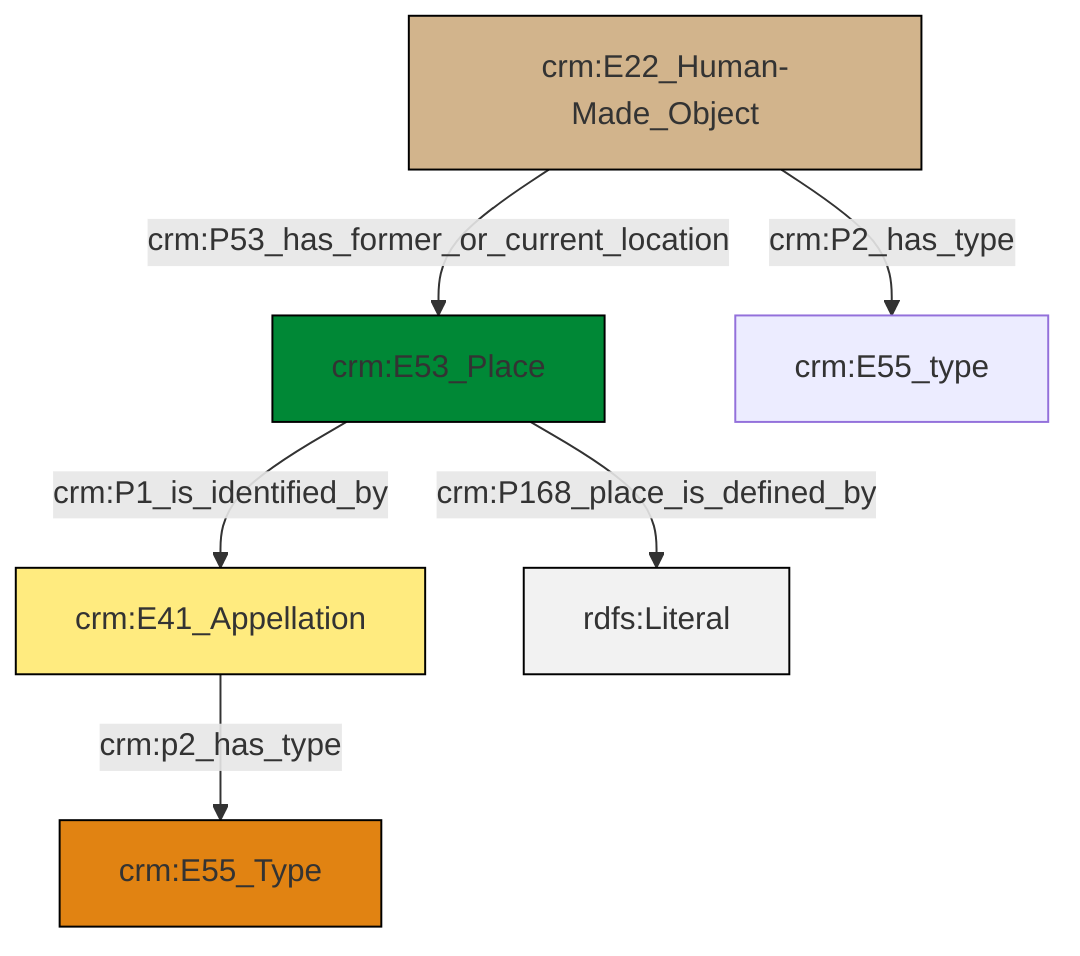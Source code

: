 graph TD
classDef Literal fill:#f2f2f2,stroke:#000000;
classDef CRM_Entity fill:#FFFFFF,stroke:#000000;
classDef Temporal_Entity fill:#00C9E6, stroke:#000000;
classDef Type fill:#E18312, stroke:#000000;
classDef Time-Span fill:#2C9C91, stroke:#000000;
classDef Appellation fill:#FFEB7F, stroke:#000000;
classDef Place fill:#008836, stroke:#000000;
classDef Persistent_Item fill:#B266B2, stroke:#000000;
classDef Conceptual_Object fill:#FFD700, stroke:#000000;
classDef Physical_Thing fill:#D2B48C, stroke:#000000;
classDef Actor fill:#f58aad, stroke:#000000;
classDef PC_Classes fill:#4ce600, stroke:#000000;
classDef Multi fill:#cccccc,stroke:#000000;

6["crm:E41_Appellation"]:::Appellation -->|crm:p2_has_type| 4["crm:E55_Type"]:::Type
0["crm:E53_Place"]:::Place -->|crm:P168_place_is_defined_by| 7[rdfs:Literal]:::Literal
2["crm:E22_Human-Made_Object"]:::Physical_Thing -->|crm:P53_has_former_or_current_location| 0["crm:E53_Place"]:::Place
2["crm:E22_Human-Made_Object"]:::Physical_Thing -->|crm:P2_has_type| 10["crm:E55_type"]:::Default
0["crm:E53_Place"]:::Place -->|crm:P1_is_identified_by| 6["crm:E41_Appellation"]:::Appellation